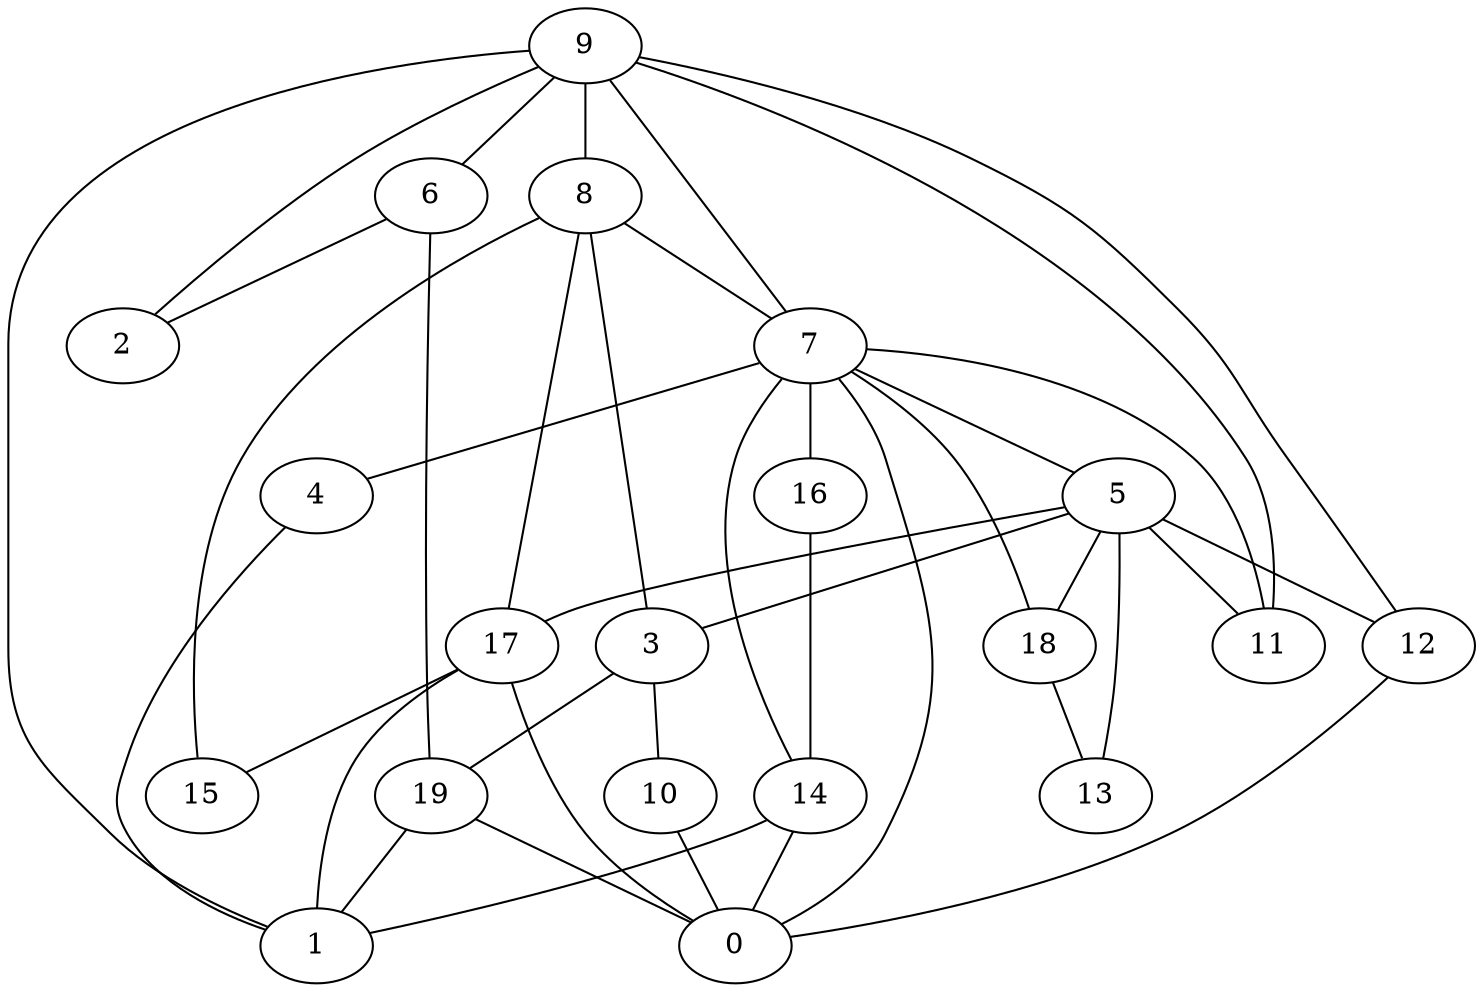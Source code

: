 digraph GG_graph {

subgraph G_graph {
edge [color = black]
"6" -> "2" [dir = none]
"6" -> "19" [dir = none]
"19" -> "0" [dir = none]
"19" -> "1" [dir = none]
"8" -> "3" [dir = none]
"8" -> "7" [dir = none]
"8" -> "15" [dir = none]
"8" -> "17" [dir = none]
"10" -> "0" [dir = none]
"4" -> "1" [dir = none]
"5" -> "11" [dir = none]
"5" -> "17" [dir = none]
"5" -> "12" [dir = none]
"5" -> "13" [dir = none]
"5" -> "3" [dir = none]
"5" -> "18" [dir = none]
"9" -> "11" [dir = none]
"9" -> "1" [dir = none]
"9" -> "12" [dir = none]
"9" -> "8" [dir = none]
"9" -> "7" [dir = none]
"9" -> "6" [dir = none]
"9" -> "2" [dir = none]
"3" -> "10" [dir = none]
"16" -> "14" [dir = none]
"14" -> "1" [dir = none]
"14" -> "0" [dir = none]
"18" -> "13" [dir = none]
"17" -> "1" [dir = none]
"17" -> "0" [dir = none]
"17" -> "15" [dir = none]
"7" -> "4" [dir = none]
"7" -> "0" [dir = none]
"7" -> "5" [dir = none]
"7" -> "18" [dir = none]
"7" -> "16" [dir = none]
"7" -> "11" [dir = none]
"7" -> "14" [dir = none]
"3" -> "19" [dir = none]
"12" -> "0" [dir = none]
}

}
